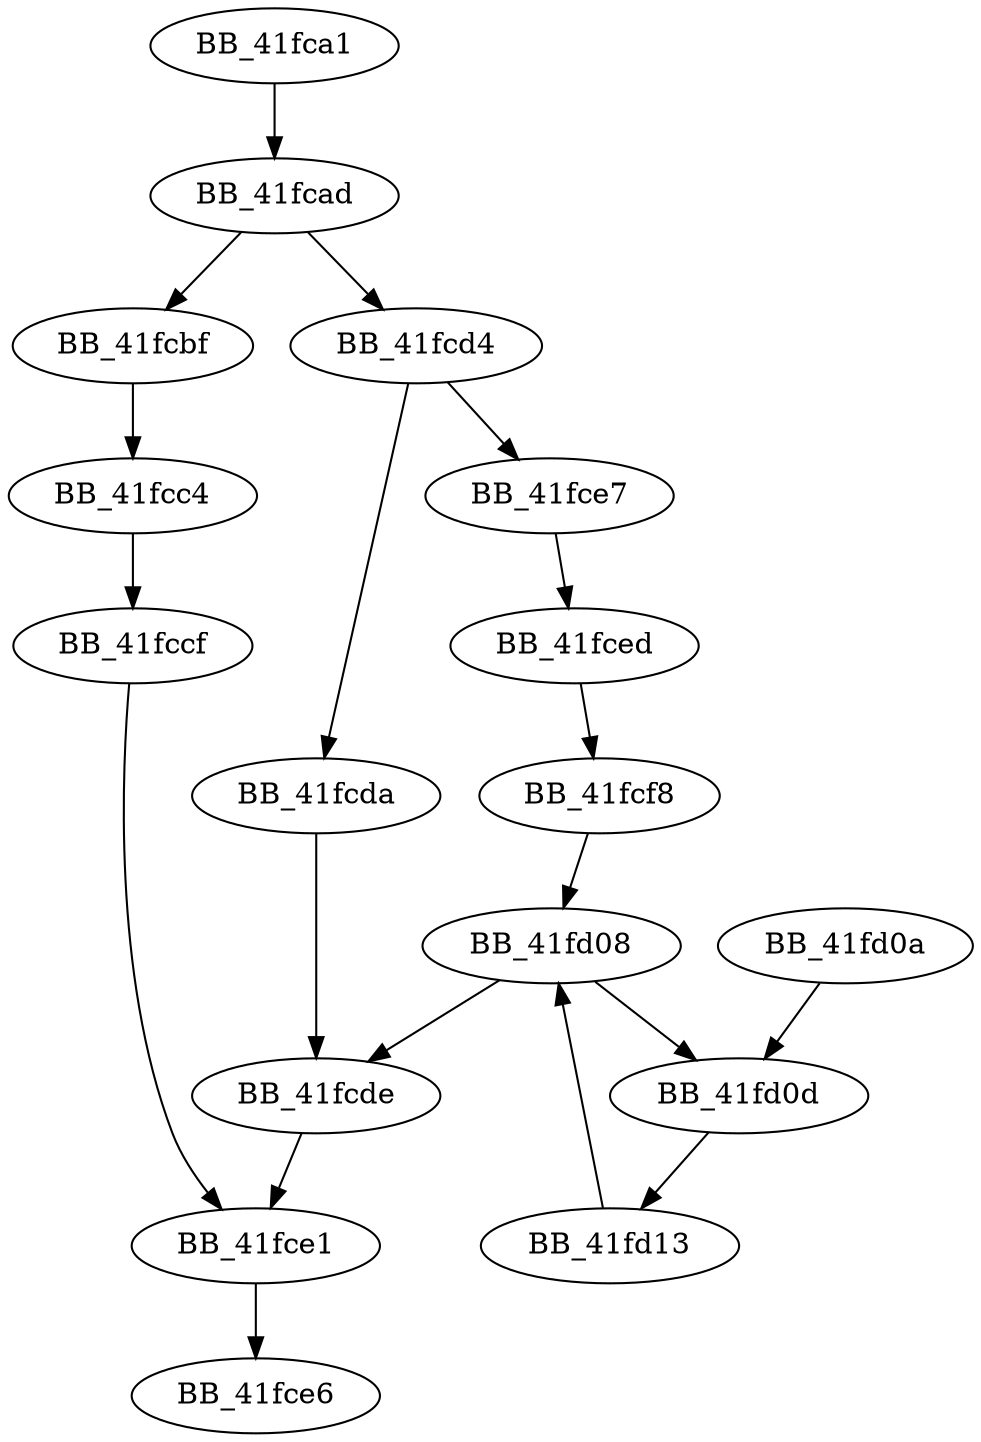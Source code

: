 DiGraph _fclose{
BB_41fca1->BB_41fcad
BB_41fcad->BB_41fcbf
BB_41fcad->BB_41fcd4
BB_41fcbf->BB_41fcc4
BB_41fcc4->BB_41fccf
BB_41fccf->BB_41fce1
BB_41fcd4->BB_41fcda
BB_41fcd4->BB_41fce7
BB_41fcda->BB_41fcde
BB_41fcde->BB_41fce1
BB_41fce1->BB_41fce6
BB_41fce7->BB_41fced
BB_41fced->BB_41fcf8
BB_41fcf8->BB_41fd08
BB_41fd08->BB_41fcde
BB_41fd08->BB_41fd0d
BB_41fd0a->BB_41fd0d
BB_41fd0d->BB_41fd13
BB_41fd13->BB_41fd08
}

